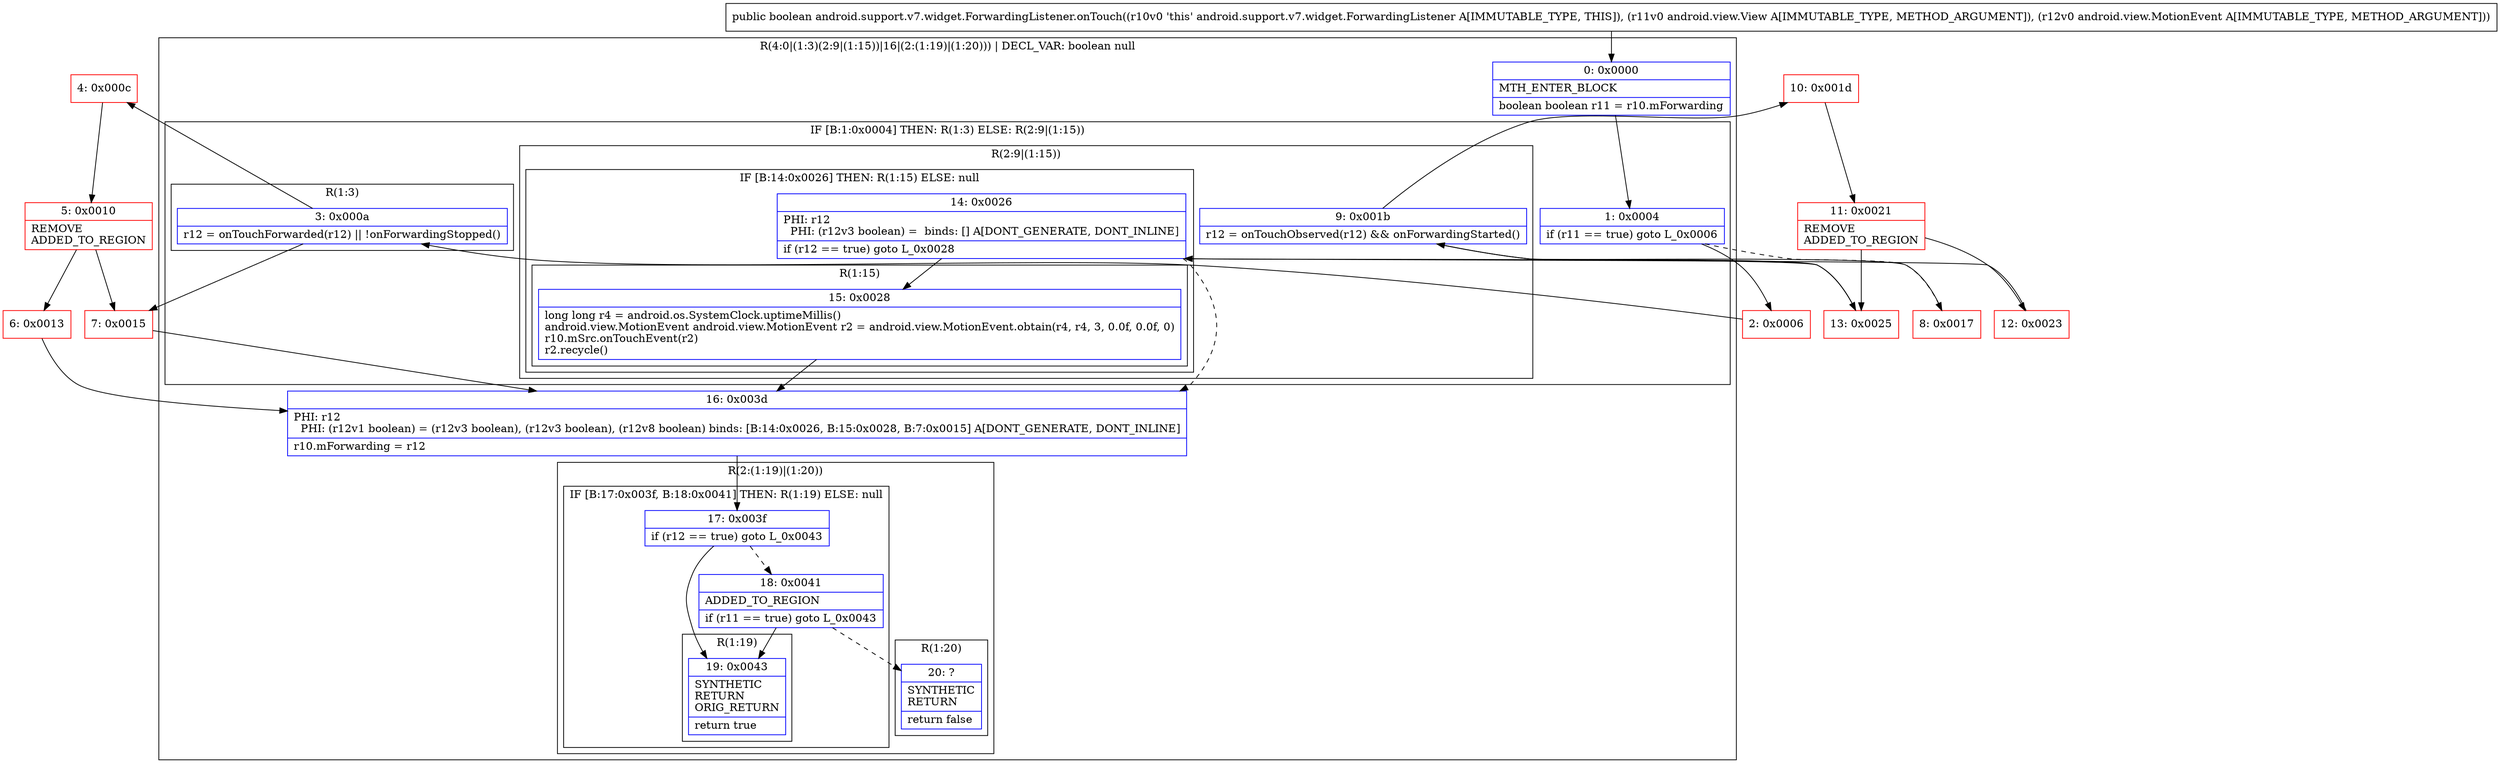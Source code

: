 digraph "CFG forandroid.support.v7.widget.ForwardingListener.onTouch(Landroid\/view\/View;Landroid\/view\/MotionEvent;)Z" {
subgraph cluster_Region_594144565 {
label = "R(4:0|(1:3)(2:9|(1:15))|16|(2:(1:19)|(1:20))) | DECL_VAR: boolean null\l";
node [shape=record,color=blue];
Node_0 [shape=record,label="{0\:\ 0x0000|MTH_ENTER_BLOCK\l|boolean boolean r11 = r10.mForwarding\l}"];
subgraph cluster_IfRegion_875157918 {
label = "IF [B:1:0x0004] THEN: R(1:3) ELSE: R(2:9|(1:15))";
node [shape=record,color=blue];
Node_1 [shape=record,label="{1\:\ 0x0004|if (r11 == true) goto L_0x0006\l}"];
subgraph cluster_Region_1999794826 {
label = "R(1:3)";
node [shape=record,color=blue];
Node_3 [shape=record,label="{3\:\ 0x000a|r12 = onTouchForwarded(r12) \|\| !onForwardingStopped()\l}"];
}
subgraph cluster_Region_459154577 {
label = "R(2:9|(1:15))";
node [shape=record,color=blue];
Node_9 [shape=record,label="{9\:\ 0x001b|r12 = onTouchObserved(r12) && onForwardingStarted()\l}"];
subgraph cluster_IfRegion_1847208307 {
label = "IF [B:14:0x0026] THEN: R(1:15) ELSE: null";
node [shape=record,color=blue];
Node_14 [shape=record,label="{14\:\ 0x0026|PHI: r12 \l  PHI: (r12v3 boolean) =  binds: [] A[DONT_GENERATE, DONT_INLINE]\l|if (r12 == true) goto L_0x0028\l}"];
subgraph cluster_Region_221094107 {
label = "R(1:15)";
node [shape=record,color=blue];
Node_15 [shape=record,label="{15\:\ 0x0028|long long r4 = android.os.SystemClock.uptimeMillis()\landroid.view.MotionEvent android.view.MotionEvent r2 = android.view.MotionEvent.obtain(r4, r4, 3, 0.0f, 0.0f, 0)\lr10.mSrc.onTouchEvent(r2)\lr2.recycle()\l}"];
}
}
}
}
Node_16 [shape=record,label="{16\:\ 0x003d|PHI: r12 \l  PHI: (r12v1 boolean) = (r12v3 boolean), (r12v3 boolean), (r12v8 boolean) binds: [B:14:0x0026, B:15:0x0028, B:7:0x0015] A[DONT_GENERATE, DONT_INLINE]\l|r10.mForwarding = r12\l}"];
subgraph cluster_Region_88476785 {
label = "R(2:(1:19)|(1:20))";
node [shape=record,color=blue];
subgraph cluster_IfRegion_547642438 {
label = "IF [B:17:0x003f, B:18:0x0041] THEN: R(1:19) ELSE: null";
node [shape=record,color=blue];
Node_17 [shape=record,label="{17\:\ 0x003f|if (r12 == true) goto L_0x0043\l}"];
Node_18 [shape=record,label="{18\:\ 0x0041|ADDED_TO_REGION\l|if (r11 == true) goto L_0x0043\l}"];
subgraph cluster_Region_1622335166 {
label = "R(1:19)";
node [shape=record,color=blue];
Node_19 [shape=record,label="{19\:\ 0x0043|SYNTHETIC\lRETURN\lORIG_RETURN\l|return true\l}"];
}
}
subgraph cluster_Region_500222601 {
label = "R(1:20)";
node [shape=record,color=blue];
Node_20 [shape=record,label="{20\:\ ?|SYNTHETIC\lRETURN\l|return false\l}"];
}
}
}
Node_2 [shape=record,color=red,label="{2\:\ 0x0006}"];
Node_4 [shape=record,color=red,label="{4\:\ 0x000c}"];
Node_5 [shape=record,color=red,label="{5\:\ 0x0010|REMOVE\lADDED_TO_REGION\l}"];
Node_6 [shape=record,color=red,label="{6\:\ 0x0013}"];
Node_7 [shape=record,color=red,label="{7\:\ 0x0015}"];
Node_8 [shape=record,color=red,label="{8\:\ 0x0017}"];
Node_10 [shape=record,color=red,label="{10\:\ 0x001d}"];
Node_11 [shape=record,color=red,label="{11\:\ 0x0021|REMOVE\lADDED_TO_REGION\l}"];
Node_12 [shape=record,color=red,label="{12\:\ 0x0023}"];
Node_13 [shape=record,color=red,label="{13\:\ 0x0025}"];
MethodNode[shape=record,label="{public boolean android.support.v7.widget.ForwardingListener.onTouch((r10v0 'this' android.support.v7.widget.ForwardingListener A[IMMUTABLE_TYPE, THIS]), (r11v0 android.view.View A[IMMUTABLE_TYPE, METHOD_ARGUMENT]), (r12v0 android.view.MotionEvent A[IMMUTABLE_TYPE, METHOD_ARGUMENT])) }"];
MethodNode -> Node_0;
Node_0 -> Node_1;
Node_1 -> Node_2;
Node_1 -> Node_8[style=dashed];
Node_3 -> Node_4;
Node_3 -> Node_7;
Node_9 -> Node_10;
Node_9 -> Node_13;
Node_14 -> Node_15;
Node_14 -> Node_16[style=dashed];
Node_15 -> Node_16;
Node_16 -> Node_17;
Node_17 -> Node_18[style=dashed];
Node_17 -> Node_19;
Node_18 -> Node_19;
Node_18 -> Node_20[style=dashed];
Node_2 -> Node_3;
Node_4 -> Node_5;
Node_5 -> Node_6;
Node_5 -> Node_7;
Node_6 -> Node_16;
Node_7 -> Node_16;
Node_8 -> Node_9;
Node_10 -> Node_11;
Node_11 -> Node_12;
Node_11 -> Node_13;
Node_12 -> Node_14;
Node_13 -> Node_14;
}


